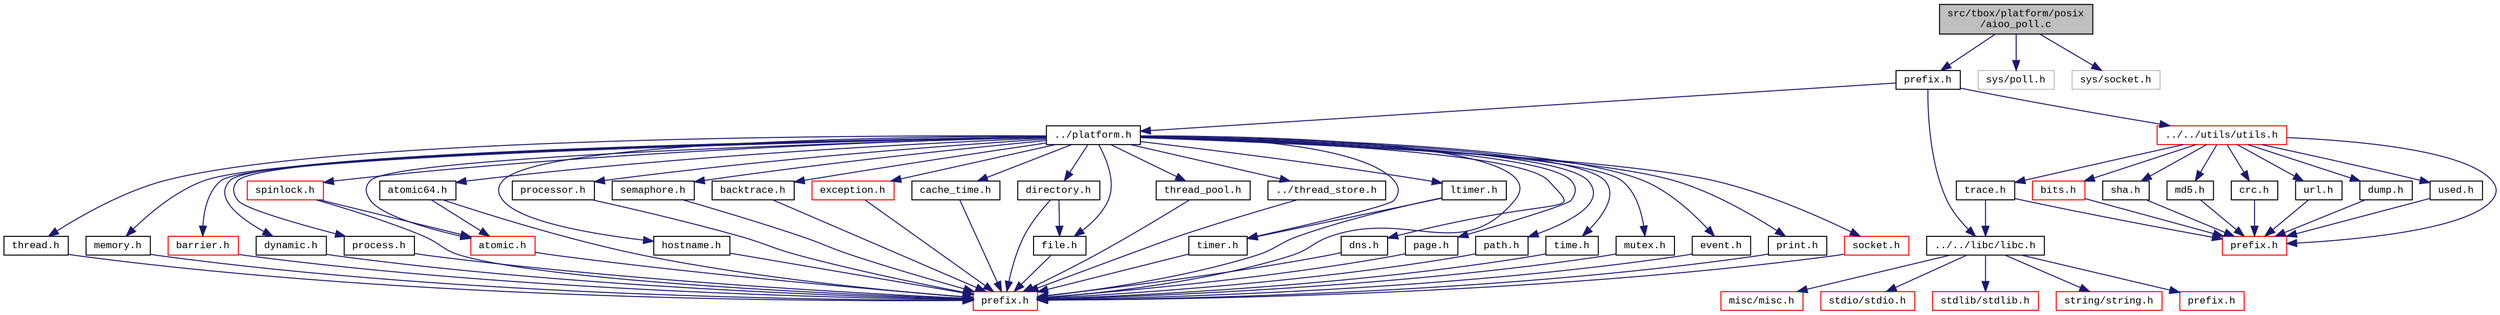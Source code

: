 digraph "src/tbox/platform/posix/aioo_poll.c"
{
  edge [fontname="CourierNew",fontsize="10",labelfontname="CourierNew",labelfontsize="10"];
  node [fontname="CourierNew",fontsize="10",shape=record];
  Node1 [label="src/tbox/platform/posix\l/aioo_poll.c",height=0.2,width=0.4,color="black", fillcolor="grey75", style="filled" fontcolor="black"];
  Node1 -> Node2 [color="midnightblue",fontsize="10",style="solid",fontname="CourierNew"];
  Node2 [label="prefix.h",height=0.2,width=0.4,color="black", fillcolor="white", style="filled",URL="$dc/d8e/platform_2posix_2prefix_8h_source.html"];
  Node2 -> Node3 [color="midnightblue",fontsize="10",style="solid",fontname="CourierNew"];
  Node3 [label="../platform.h",height=0.2,width=0.4,color="black", fillcolor="white", style="filled",URL="$de/d03/platform_8h.html"];
  Node3 -> Node4 [color="midnightblue",fontsize="10",style="solid",fontname="CourierNew"];
  Node4 [label="prefix.h",height=0.2,width=0.4,color="red", fillcolor="white", style="filled",URL="$db/dfa/platform_2prefix_8h_source.html"];
  Node3 -> Node5 [color="midnightblue",fontsize="10",style="solid",fontname="CourierNew"];
  Node5 [label="dns.h",height=0.2,width=0.4,color="black", fillcolor="white", style="filled",URL="$d9/d31/platform_2dns_8h_source.html"];
  Node5 -> Node4 [color="midnightblue",fontsize="10",style="solid",fontname="CourierNew"];
  Node3 -> Node6 [color="midnightblue",fontsize="10",style="solid",fontname="CourierNew"];
  Node6 [label="page.h",height=0.2,width=0.4,color="black", fillcolor="white", style="filled",URL="$de/dad/page_8h.html"];
  Node6 -> Node4 [color="midnightblue",fontsize="10",style="solid",fontname="CourierNew"];
  Node3 -> Node7 [color="midnightblue",fontsize="10",style="solid",fontname="CourierNew"];
  Node7 [label="path.h",height=0.2,width=0.4,color="black", fillcolor="white", style="filled",URL="$d7/dd4/path_8h_source.html"];
  Node7 -> Node4 [color="midnightblue",fontsize="10",style="solid",fontname="CourierNew"];
  Node3 -> Node8 [color="midnightblue",fontsize="10",style="solid",fontname="CourierNew"];
  Node8 [label="file.h",height=0.2,width=0.4,color="black", fillcolor="white", style="filled",URL="$d2/d4d/file_8h.html"];
  Node8 -> Node4 [color="midnightblue",fontsize="10",style="solid",fontname="CourierNew"];
  Node3 -> Node9 [color="midnightblue",fontsize="10",style="solid",fontname="CourierNew"];
  Node9 [label="time.h",height=0.2,width=0.4,color="black", fillcolor="white", style="filled",URL="$db/d97/platform_2time_8h_source.html"];
  Node9 -> Node4 [color="midnightblue",fontsize="10",style="solid",fontname="CourierNew"];
  Node3 -> Node10 [color="midnightblue",fontsize="10",style="solid",fontname="CourierNew"];
  Node10 [label="mutex.h",height=0.2,width=0.4,color="black", fillcolor="white", style="filled",URL="$d0/df8/mutex_8h.html"];
  Node10 -> Node4 [color="midnightblue",fontsize="10",style="solid",fontname="CourierNew"];
  Node3 -> Node11 [color="midnightblue",fontsize="10",style="solid",fontname="CourierNew"];
  Node11 [label="event.h",height=0.2,width=0.4,color="black", fillcolor="white", style="filled",URL="$dd/d20/event_8h.html"];
  Node11 -> Node4 [color="midnightblue",fontsize="10",style="solid",fontname="CourierNew"];
  Node3 -> Node12 [color="midnightblue",fontsize="10",style="solid",fontname="CourierNew"];
  Node12 [label="timer.h",height=0.2,width=0.4,color="black", fillcolor="white", style="filled",URL="$d5/dd0/timer_8h.html"];
  Node12 -> Node4 [color="midnightblue",fontsize="10",style="solid",fontname="CourierNew"];
  Node3 -> Node13 [color="midnightblue",fontsize="10",style="solid",fontname="CourierNew"];
  Node13 [label="print.h",height=0.2,width=0.4,color="black", fillcolor="white", style="filled",URL="$d5/d77/print_8h.html"];
  Node13 -> Node4 [color="midnightblue",fontsize="10",style="solid",fontname="CourierNew"];
  Node3 -> Node14 [color="midnightblue",fontsize="10",style="solid",fontname="CourierNew"];
  Node14 [label="ltimer.h",height=0.2,width=0.4,color="black", fillcolor="white", style="filled",URL="$d5/d7d/ltimer_8h.html"];
  Node14 -> Node4 [color="midnightblue",fontsize="10",style="solid",fontname="CourierNew"];
  Node14 -> Node12 [color="midnightblue",fontsize="10",style="solid",fontname="CourierNew"];
  Node3 -> Node15 [color="midnightblue",fontsize="10",style="solid",fontname="CourierNew"];
  Node15 [label="socket.h",height=0.2,width=0.4,color="red", fillcolor="white", style="filled",URL="$da/ddd/socket_8h.html"];
  Node15 -> Node4 [color="midnightblue",fontsize="10",style="solid",fontname="CourierNew"];
  Node3 -> Node16 [color="midnightblue",fontsize="10",style="solid",fontname="CourierNew"];
  Node16 [label="thread.h",height=0.2,width=0.4,color="black", fillcolor="white", style="filled",URL="$db/dd5/thread_8h.html"];
  Node16 -> Node4 [color="midnightblue",fontsize="10",style="solid",fontname="CourierNew"];
  Node3 -> Node17 [color="midnightblue",fontsize="10",style="solid",fontname="CourierNew"];
  Node17 [label="atomic.h",height=0.2,width=0.4,color="red", fillcolor="white", style="filled",URL="$dd/d02/atomic_8h_source.html"];
  Node17 -> Node4 [color="midnightblue",fontsize="10",style="solid",fontname="CourierNew"];
  Node3 -> Node18 [color="midnightblue",fontsize="10",style="solid",fontname="CourierNew"];
  Node18 [label="memory.h",height=0.2,width=0.4,color="black", fillcolor="white", style="filled",URL="$d0/db0/platform_2memory_8h_source.html"];
  Node18 -> Node4 [color="midnightblue",fontsize="10",style="solid",fontname="CourierNew"];
  Node3 -> Node19 [color="midnightblue",fontsize="10",style="solid",fontname="CourierNew"];
  Node19 [label="barrier.h",height=0.2,width=0.4,color="red", fillcolor="white", style="filled",URL="$df/d9a/barrier_8h_source.html"];
  Node19 -> Node4 [color="midnightblue",fontsize="10",style="solid",fontname="CourierNew"];
  Node3 -> Node20 [color="midnightblue",fontsize="10",style="solid",fontname="CourierNew"];
  Node20 [label="dynamic.h",height=0.2,width=0.4,color="black", fillcolor="white", style="filled",URL="$df/dd3/dynamic_8h_source.html"];
  Node20 -> Node4 [color="midnightblue",fontsize="10",style="solid",fontname="CourierNew"];
  Node3 -> Node21 [color="midnightblue",fontsize="10",style="solid",fontname="CourierNew"];
  Node21 [label="process.h",height=0.2,width=0.4,color="black", fillcolor="white", style="filled",URL="$da/d42/process_8h.html"];
  Node21 -> Node4 [color="midnightblue",fontsize="10",style="solid",fontname="CourierNew"];
  Node3 -> Node22 [color="midnightblue",fontsize="10",style="solid",fontname="CourierNew"];
  Node22 [label="spinlock.h",height=0.2,width=0.4,color="red", fillcolor="white", style="filled",URL="$df/d63/spinlock_8h.html"];
  Node22 -> Node4 [color="midnightblue",fontsize="10",style="solid",fontname="CourierNew"];
  Node22 -> Node17 [color="midnightblue",fontsize="10",style="solid",fontname="CourierNew"];
  Node3 -> Node23 [color="midnightblue",fontsize="10",style="solid",fontname="CourierNew"];
  Node23 [label="atomic64.h",height=0.2,width=0.4,color="black", fillcolor="white", style="filled",URL="$df/dd4/atomic64_8h_source.html"];
  Node23 -> Node4 [color="midnightblue",fontsize="10",style="solid",fontname="CourierNew"];
  Node23 -> Node17 [color="midnightblue",fontsize="10",style="solid",fontname="CourierNew"];
  Node3 -> Node24 [color="midnightblue",fontsize="10",style="solid",fontname="CourierNew"];
  Node24 [label="hostname.h",height=0.2,width=0.4,color="black", fillcolor="white", style="filled",URL="$d4/de1/hostname_8h.html"];
  Node24 -> Node4 [color="midnightblue",fontsize="10",style="solid",fontname="CourierNew"];
  Node3 -> Node25 [color="midnightblue",fontsize="10",style="solid",fontname="CourierNew"];
  Node25 [label="processor.h",height=0.2,width=0.4,color="black", fillcolor="white", style="filled",URL="$d9/d99/processor_8h.html"];
  Node25 -> Node4 [color="midnightblue",fontsize="10",style="solid",fontname="CourierNew"];
  Node3 -> Node26 [color="midnightblue",fontsize="10",style="solid",fontname="CourierNew"];
  Node26 [label="semaphore.h",height=0.2,width=0.4,color="black", fillcolor="white", style="filled",URL="$d6/dc6/semaphore_8h.html"];
  Node26 -> Node4 [color="midnightblue",fontsize="10",style="solid",fontname="CourierNew"];
  Node3 -> Node27 [color="midnightblue",fontsize="10",style="solid",fontname="CourierNew"];
  Node27 [label="backtrace.h",height=0.2,width=0.4,color="black", fillcolor="white", style="filled",URL="$d3/dda/backtrace_8h.html"];
  Node27 -> Node4 [color="midnightblue",fontsize="10",style="solid",fontname="CourierNew"];
  Node3 -> Node28 [color="midnightblue",fontsize="10",style="solid",fontname="CourierNew"];
  Node28 [label="directory.h",height=0.2,width=0.4,color="black", fillcolor="white", style="filled",URL="$d9/d0f/directory_8h.html"];
  Node28 -> Node4 [color="midnightblue",fontsize="10",style="solid",fontname="CourierNew"];
  Node28 -> Node8 [color="midnightblue",fontsize="10",style="solid",fontname="CourierNew"];
  Node3 -> Node29 [color="midnightblue",fontsize="10",style="solid",fontname="CourierNew"];
  Node29 [label="exception.h",height=0.2,width=0.4,color="red", fillcolor="white", style="filled",URL="$dd/d2d/exception_8h_source.html"];
  Node29 -> Node4 [color="midnightblue",fontsize="10",style="solid",fontname="CourierNew"];
  Node3 -> Node30 [color="midnightblue",fontsize="10",style="solid",fontname="CourierNew"];
  Node30 [label="cache_time.h",height=0.2,width=0.4,color="black", fillcolor="white", style="filled",URL="$d4/d37/cache__time_8h.html"];
  Node30 -> Node4 [color="midnightblue",fontsize="10",style="solid",fontname="CourierNew"];
  Node3 -> Node31 [color="midnightblue",fontsize="10",style="solid",fontname="CourierNew"];
  Node31 [label="thread_pool.h",height=0.2,width=0.4,color="black", fillcolor="white", style="filled",URL="$d3/dec/thread__pool_8h.html"];
  Node31 -> Node4 [color="midnightblue",fontsize="10",style="solid",fontname="CourierNew"];
  Node3 -> Node32 [color="midnightblue",fontsize="10",style="solid",fontname="CourierNew"];
  Node32 [label="../thread_store.h",height=0.2,width=0.4,color="black", fillcolor="white", style="filled",URL="$d8/d4a/thread__store_8h.html"];
  Node32 -> Node4 [color="midnightblue",fontsize="10",style="solid",fontname="CourierNew"];
  Node2 -> Node33 [color="midnightblue",fontsize="10",style="solid",fontname="CourierNew"];
  Node33 [label="../../libc/libc.h",height=0.2,width=0.4,color="black", fillcolor="white", style="filled",URL="$db/dc8/libc_8h.html"];
  Node33 -> Node34 [color="midnightblue",fontsize="10",style="solid",fontname="CourierNew"];
  Node34 [label="prefix.h",height=0.2,width=0.4,color="red", fillcolor="white", style="filled",URL="$d4/df0/libc_2prefix_8h_source.html"];
  Node33 -> Node35 [color="midnightblue",fontsize="10",style="solid",fontname="CourierNew"];
  Node35 [label="misc/misc.h",height=0.2,width=0.4,color="red", fillcolor="white", style="filled",URL="$d4/d08/misc_8h.html"];
  Node33 -> Node36 [color="midnightblue",fontsize="10",style="solid",fontname="CourierNew"];
  Node36 [label="stdio/stdio.h",height=0.2,width=0.4,color="red", fillcolor="white", style="filled",URL="$d6/dd1/stdio_8h.html"];
  Node33 -> Node37 [color="midnightblue",fontsize="10",style="solid",fontname="CourierNew"];
  Node37 [label="stdlib/stdlib.h",height=0.2,width=0.4,color="red", fillcolor="white", style="filled",URL="$dc/d9c/stdlib_8h.html"];
  Node33 -> Node38 [color="midnightblue",fontsize="10",style="solid",fontname="CourierNew"];
  Node38 [label="string/string.h",height=0.2,width=0.4,color="red", fillcolor="white", style="filled",URL="$da/d52/libc_2string_2string_8h_source.html"];
  Node2 -> Node39 [color="midnightblue",fontsize="10",style="solid",fontname="CourierNew"];
  Node39 [label="../../utils/utils.h",height=0.2,width=0.4,color="red", fillcolor="white", style="filled",URL="$de/d2f/utils_2utils_8h_source.html"];
  Node39 -> Node40 [color="midnightblue",fontsize="10",style="solid",fontname="CourierNew"];
  Node40 [label="prefix.h",height=0.2,width=0.4,color="red", fillcolor="white", style="filled",URL="$de/d60/utils_2prefix_8h_source.html"];
  Node39 -> Node41 [color="midnightblue",fontsize="10",style="solid",fontname="CourierNew"];
  Node41 [label="bits.h",height=0.2,width=0.4,color="red", fillcolor="white", style="filled",URL="$df/db9/bits_8h_source.html"];
  Node41 -> Node40 [color="midnightblue",fontsize="10",style="solid",fontname="CourierNew"];
  Node39 -> Node42 [color="midnightblue",fontsize="10",style="solid",fontname="CourierNew"];
  Node42 [label="sha.h",height=0.2,width=0.4,color="black", fillcolor="white", style="filled",URL="$d9/d61/sha_8h.html"];
  Node42 -> Node40 [color="midnightblue",fontsize="10",style="solid",fontname="CourierNew"];
  Node39 -> Node43 [color="midnightblue",fontsize="10",style="solid",fontname="CourierNew"];
  Node43 [label="md5.h",height=0.2,width=0.4,color="black", fillcolor="white", style="filled",URL="$da/db0/md5_8h.html"];
  Node43 -> Node40 [color="midnightblue",fontsize="10",style="solid",fontname="CourierNew"];
  Node39 -> Node44 [color="midnightblue",fontsize="10",style="solid",fontname="CourierNew"];
  Node44 [label="crc.h",height=0.2,width=0.4,color="black", fillcolor="white", style="filled",URL="$dc/de6/crc_8h_source.html"];
  Node44 -> Node40 [color="midnightblue",fontsize="10",style="solid",fontname="CourierNew"];
  Node39 -> Node45 [color="midnightblue",fontsize="10",style="solid",fontname="CourierNew"];
  Node45 [label="url.h",height=0.2,width=0.4,color="black", fillcolor="white", style="filled",URL="$de/d6c/utils_2url_8h_source.html"];
  Node45 -> Node40 [color="midnightblue",fontsize="10",style="solid",fontname="CourierNew"];
  Node39 -> Node46 [color="midnightblue",fontsize="10",style="solid",fontname="CourierNew"];
  Node46 [label="dump.h",height=0.2,width=0.4,color="black", fillcolor="white", style="filled",URL="$d5/de5/dump_8h.html"];
  Node46 -> Node40 [color="midnightblue",fontsize="10",style="solid",fontname="CourierNew"];
  Node39 -> Node47 [color="midnightblue",fontsize="10",style="solid",fontname="CourierNew"];
  Node47 [label="used.h",height=0.2,width=0.4,color="black", fillcolor="white", style="filled",URL="$d4/d2b/used_8h.html"];
  Node47 -> Node40 [color="midnightblue",fontsize="10",style="solid",fontname="CourierNew"];
  Node39 -> Node48 [color="midnightblue",fontsize="10",style="solid",fontname="CourierNew"];
  Node48 [label="trace.h",height=0.2,width=0.4,color="black", fillcolor="white", style="filled",URL="$da/d18/utils_2trace_8h_source.html"];
  Node48 -> Node40 [color="midnightblue",fontsize="10",style="solid",fontname="CourierNew"];
  Node48 -> Node33 [color="midnightblue",fontsize="10",style="solid",fontname="CourierNew"];
  Node1 -> Node49 [color="midnightblue",fontsize="10",style="solid",fontname="CourierNew"];
  Node49 [label="sys/poll.h",height=0.2,width=0.4,color="grey75", fillcolor="white", style="filled"];
  Node1 -> Node50 [color="midnightblue",fontsize="10",style="solid",fontname="CourierNew"];
  Node50 [label="sys/socket.h",height=0.2,width=0.4,color="grey75", fillcolor="white", style="filled"];
}
